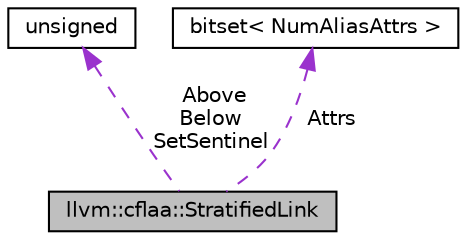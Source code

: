 digraph "llvm::cflaa::StratifiedLink"
{
 // LATEX_PDF_SIZE
  bgcolor="transparent";
  edge [fontname="Helvetica",fontsize="10",labelfontname="Helvetica",labelfontsize="10"];
  node [fontname="Helvetica",fontsize="10",shape="box"];
  Node1 [label="llvm::cflaa::StratifiedLink",height=0.2,width=0.4,color="black", fillcolor="grey75", style="filled", fontcolor="black",tooltip="A \"link\" between two StratifiedSets."];
  Node2 -> Node1 [dir="back",color="darkorchid3",fontsize="10",style="dashed",label=" Above\nBelow\nSetSentinel" ,fontname="Helvetica"];
  Node2 [label="unsigned",height=0.2,width=0.4,color="black",URL="$classunsigned.html",tooltip=" "];
  Node3 -> Node1 [dir="back",color="darkorchid3",fontsize="10",style="dashed",label=" Attrs" ,fontname="Helvetica"];
  Node3 [label="bitset\< NumAliasAttrs \>",height=0.2,width=0.4,color="black",tooltip=" "];
}
